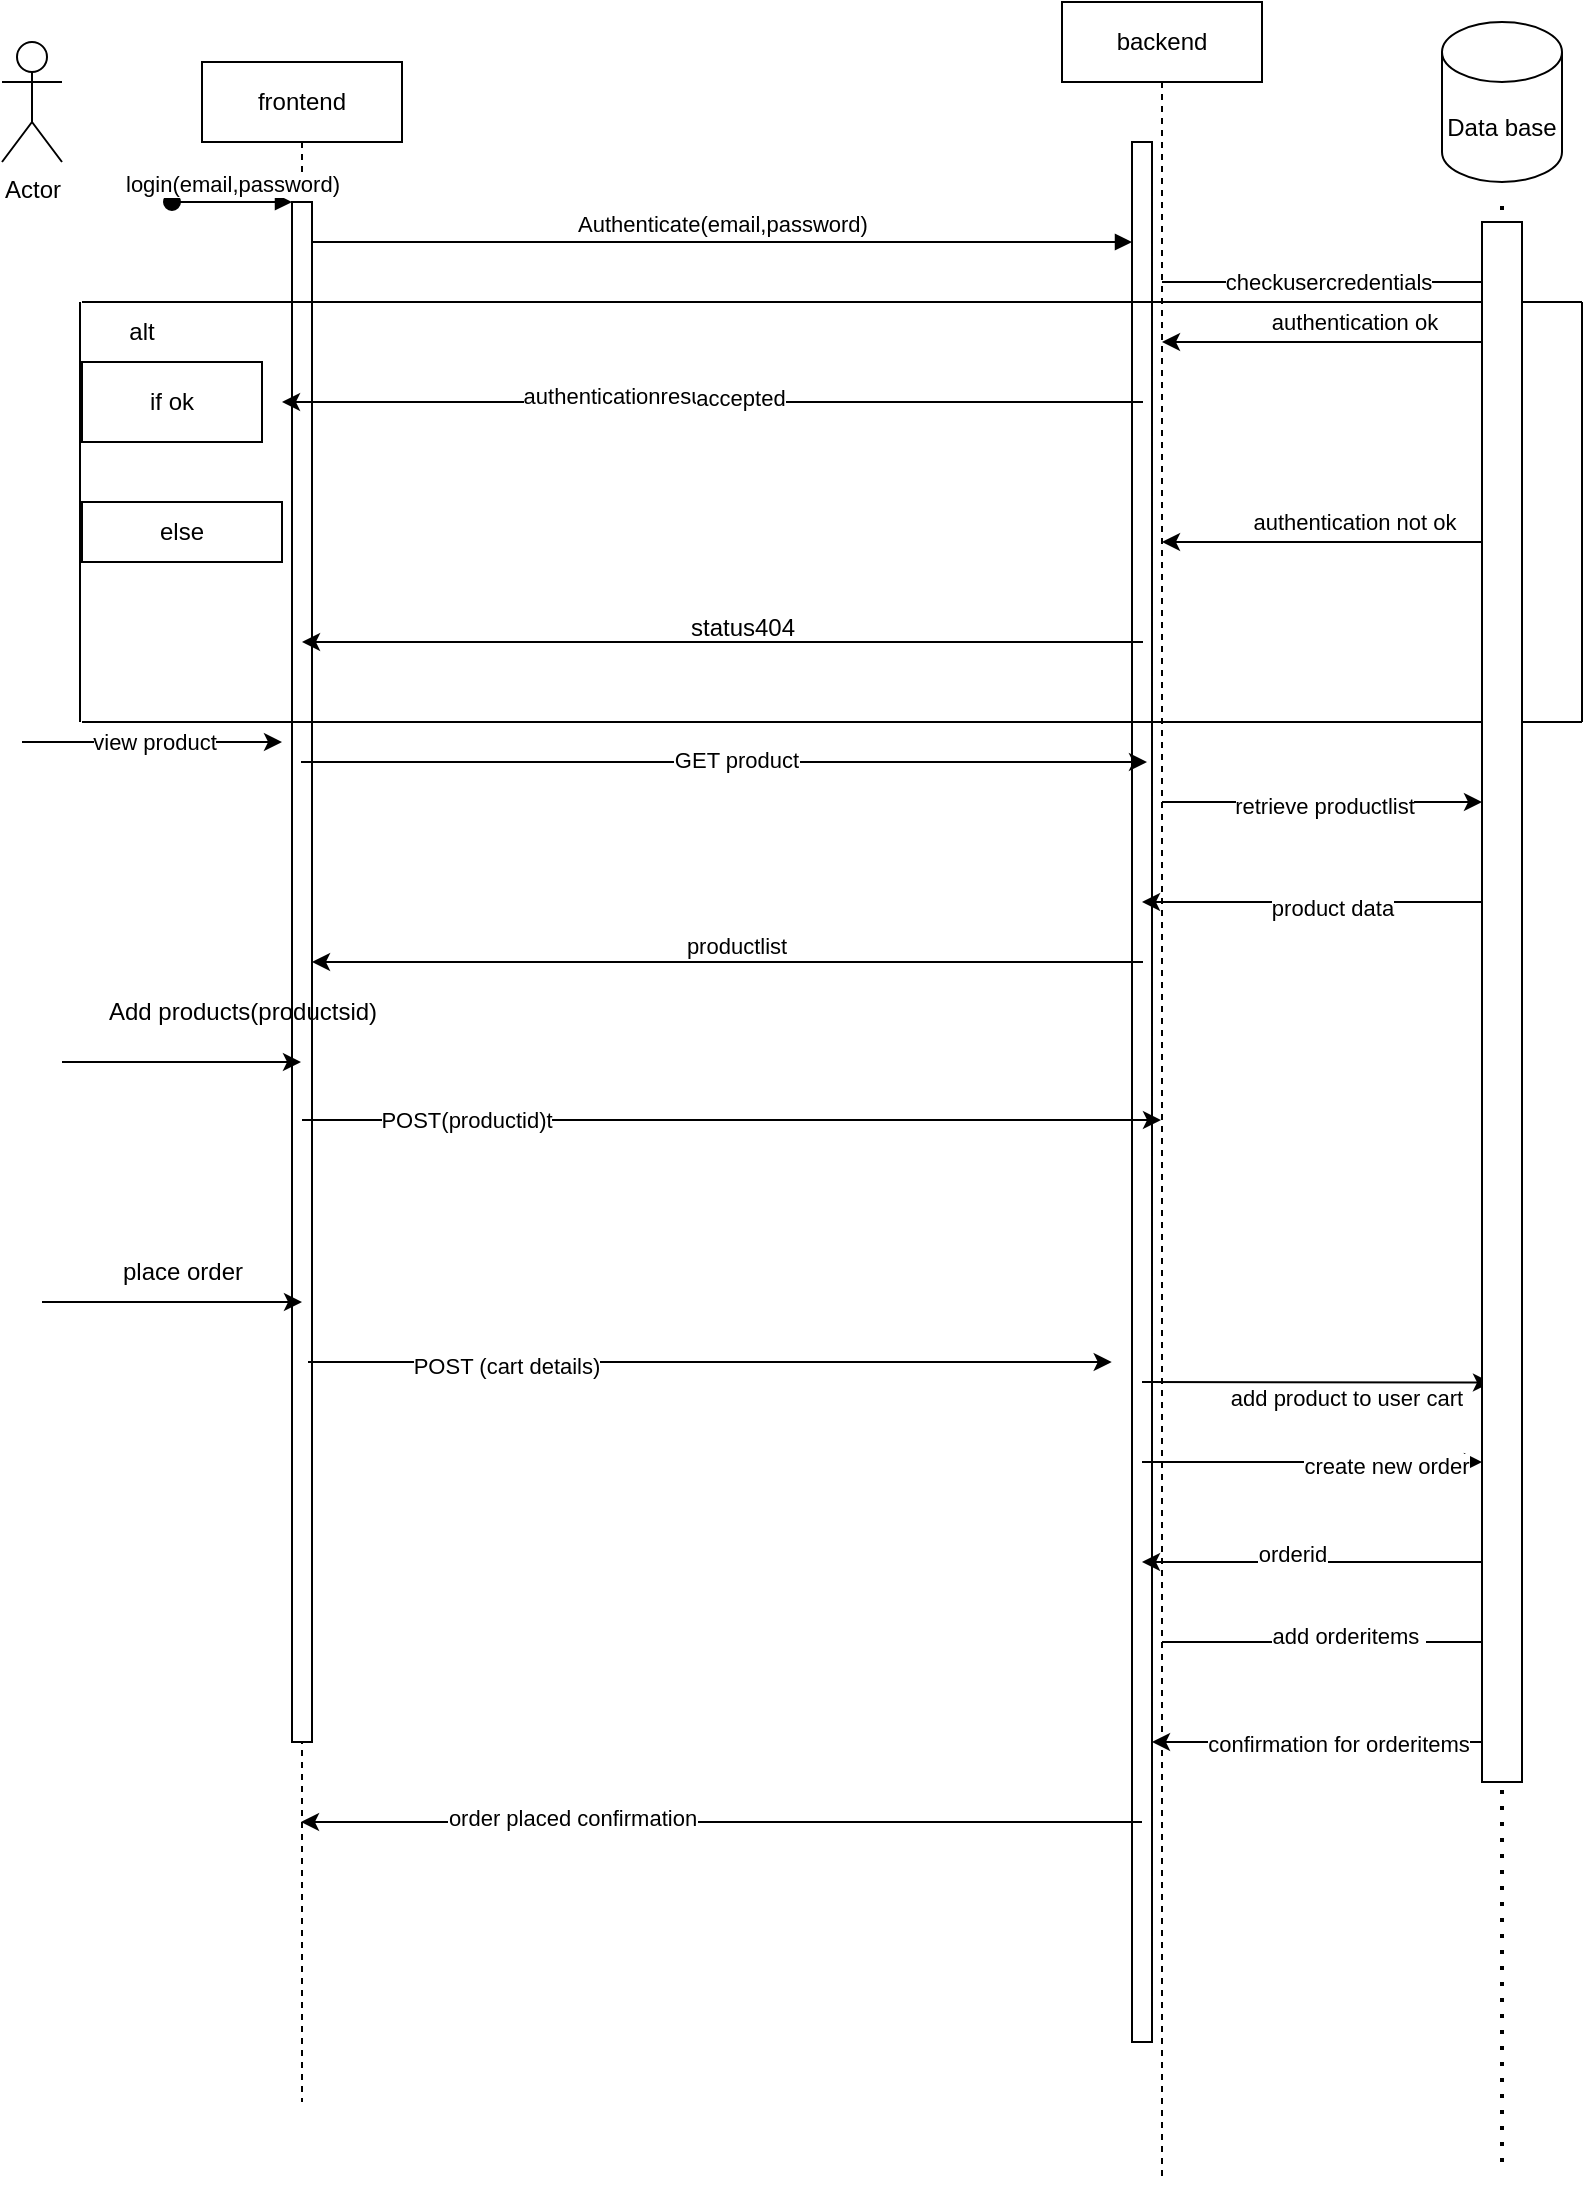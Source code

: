 <mxfile version="24.8.4">
  <diagram name="Page-1" id="2YBvvXClWsGukQMizWep">
    <mxGraphModel grid="1" page="1" gridSize="10" guides="1" tooltips="1" connect="1" arrows="1" fold="1" pageScale="1" pageWidth="850" pageHeight="1100" math="0" shadow="0">
      <root>
        <mxCell id="0" />
        <mxCell id="1" parent="0" />
        <mxCell id="aM9ryv3xv72pqoxQDRHE-1" value="frontend" style="shape=umlLifeline;perimeter=lifelinePerimeter;whiteSpace=wrap;html=1;container=0;dropTarget=0;collapsible=0;recursiveResize=0;outlineConnect=0;portConstraint=eastwest;newEdgeStyle={&quot;edgeStyle&quot;:&quot;elbowEdgeStyle&quot;,&quot;elbow&quot;:&quot;vertical&quot;,&quot;curved&quot;:0,&quot;rounded&quot;:0};" vertex="1" parent="1">
          <mxGeometry x="-30" y="20" width="100" height="1020" as="geometry" />
        </mxCell>
        <mxCell id="aM9ryv3xv72pqoxQDRHE-2" value="" style="html=1;points=[];perimeter=orthogonalPerimeter;outlineConnect=0;targetShapes=umlLifeline;portConstraint=eastwest;newEdgeStyle={&quot;edgeStyle&quot;:&quot;elbowEdgeStyle&quot;,&quot;elbow&quot;:&quot;vertical&quot;,&quot;curved&quot;:0,&quot;rounded&quot;:0};" vertex="1" parent="aM9ryv3xv72pqoxQDRHE-1">
          <mxGeometry x="45" y="70" width="10" height="770" as="geometry" />
        </mxCell>
        <mxCell id="aM9ryv3xv72pqoxQDRHE-3" value="login(email,password)" style="html=1;verticalAlign=bottom;startArrow=oval;endArrow=block;startSize=8;edgeStyle=elbowEdgeStyle;elbow=vertical;curved=0;rounded=0;" edge="1" parent="aM9ryv3xv72pqoxQDRHE-1" target="aM9ryv3xv72pqoxQDRHE-2">
          <mxGeometry relative="1" as="geometry">
            <mxPoint x="-15" y="70" as="sourcePoint" />
          </mxGeometry>
        </mxCell>
        <mxCell id="aM9ryv3xv72pqoxQDRHE-5" value="backend" style="shape=umlLifeline;perimeter=lifelinePerimeter;whiteSpace=wrap;html=1;container=0;dropTarget=0;collapsible=0;recursiveResize=0;outlineConnect=0;portConstraint=eastwest;newEdgeStyle={&quot;edgeStyle&quot;:&quot;elbowEdgeStyle&quot;,&quot;elbow&quot;:&quot;vertical&quot;,&quot;curved&quot;:0,&quot;rounded&quot;:0};" vertex="1" parent="1">
          <mxGeometry x="400" y="-10" width="100" height="1090" as="geometry" />
        </mxCell>
        <mxCell id="aM9ryv3xv72pqoxQDRHE-6" value="" style="html=1;points=[];perimeter=orthogonalPerimeter;outlineConnect=0;targetShapes=umlLifeline;portConstraint=eastwest;newEdgeStyle={&quot;edgeStyle&quot;:&quot;elbowEdgeStyle&quot;,&quot;elbow&quot;:&quot;vertical&quot;,&quot;curved&quot;:0,&quot;rounded&quot;:0};" vertex="1" parent="aM9ryv3xv72pqoxQDRHE-5">
          <mxGeometry x="35" y="70" width="10" height="950" as="geometry" />
        </mxCell>
        <mxCell id="aM9ryv3xv72pqoxQDRHE-7" value="Authenticate(email,password)" style="html=1;verticalAlign=bottom;endArrow=block;edgeStyle=elbowEdgeStyle;elbow=vertical;curved=0;rounded=0;" edge="1" parent="1">
          <mxGeometry relative="1" as="geometry">
            <mxPoint x="25" y="110" as="sourcePoint" />
            <Array as="points">
              <mxPoint x="180" y="110" />
            </Array>
            <mxPoint x="435" y="110" as="targetPoint" />
          </mxGeometry>
        </mxCell>
        <mxCell id="GkTBBB13o5KlsPtkLwKh-1" value="Actor" style="shape=umlActor;verticalLabelPosition=bottom;verticalAlign=top;html=1;outlineConnect=0;" vertex="1" parent="1">
          <mxGeometry x="-130" y="10" width="30" height="60" as="geometry" />
        </mxCell>
        <mxCell id="GkTBBB13o5KlsPtkLwKh-4" value="Data base" style="shape=cylinder3;whiteSpace=wrap;html=1;boundedLbl=1;backgroundOutline=1;size=15;" vertex="1" parent="1">
          <mxGeometry x="590" width="60" height="80" as="geometry" />
        </mxCell>
        <mxCell id="GkTBBB13o5KlsPtkLwKh-5" value="" style="edgeStyle=none;orthogonalLoop=1;jettySize=auto;html=1;rounded=0;" edge="1" parent="1">
          <mxGeometry width="100" relative="1" as="geometry">
            <mxPoint x="450" y="130" as="sourcePoint" />
            <mxPoint x="620" y="130" as="targetPoint" />
            <Array as="points" />
          </mxGeometry>
        </mxCell>
        <mxCell id="GkTBBB13o5KlsPtkLwKh-6" value="checkusercredentials" style="edgeLabel;html=1;align=center;verticalAlign=middle;resizable=0;points=[];" connectable="0" vertex="1" parent="GkTBBB13o5KlsPtkLwKh-5">
          <mxGeometry x="-0.029" relative="1" as="geometry">
            <mxPoint as="offset" />
          </mxGeometry>
        </mxCell>
        <mxCell id="GkTBBB13o5KlsPtkLwKh-11" value="" style="endArrow=none;dashed=1;html=1;dashPattern=1 3;strokeWidth=2;rounded=0;" edge="1" parent="1">
          <mxGeometry width="50" height="50" relative="1" as="geometry">
            <mxPoint x="620" y="1070" as="sourcePoint" />
            <mxPoint x="620" y="90" as="targetPoint" />
            <Array as="points">
              <mxPoint x="620" y="540" />
            </Array>
          </mxGeometry>
        </mxCell>
        <mxCell id="GkTBBB13o5KlsPtkLwKh-17" value="" style="endArrow=classic;html=1;rounded=0;" edge="1" parent="1">
          <mxGeometry width="50" height="50" relative="1" as="geometry">
            <mxPoint x="440.5" y="190" as="sourcePoint" />
            <mxPoint x="10" y="190" as="targetPoint" />
          </mxGeometry>
        </mxCell>
        <mxCell id="GkTBBB13o5KlsPtkLwKh-18" value="authenticationresult" style="edgeLabel;html=1;align=center;verticalAlign=middle;resizable=0;points=[];" connectable="0" vertex="1" parent="GkTBBB13o5KlsPtkLwKh-17">
          <mxGeometry x="0.222" y="-3" relative="1" as="geometry">
            <mxPoint as="offset" />
          </mxGeometry>
        </mxCell>
        <mxCell id="VYB-sluEwwA75saukiEt-40" value="accepted" style="edgeLabel;html=1;align=center;verticalAlign=middle;resizable=0;points=[];" connectable="0" vertex="1" parent="GkTBBB13o5KlsPtkLwKh-17">
          <mxGeometry x="-0.065" y="-2" relative="1" as="geometry">
            <mxPoint as="offset" />
          </mxGeometry>
        </mxCell>
        <mxCell id="GkTBBB13o5KlsPtkLwKh-19" value="" style="endArrow=classic;html=1;rounded=0;" edge="1" parent="1">
          <mxGeometry width="50" height="50" relative="1" as="geometry">
            <mxPoint x="-120" y="360" as="sourcePoint" />
            <mxPoint x="10" y="360" as="targetPoint" />
          </mxGeometry>
        </mxCell>
        <mxCell id="GkTBBB13o5KlsPtkLwKh-20" value="view product" style="edgeLabel;html=1;align=center;verticalAlign=middle;resizable=0;points=[];" connectable="0" vertex="1" parent="GkTBBB13o5KlsPtkLwKh-19">
          <mxGeometry x="0.007" y="3" relative="1" as="geometry">
            <mxPoint y="3" as="offset" />
          </mxGeometry>
        </mxCell>
        <mxCell id="GkTBBB13o5KlsPtkLwKh-21" value="" style="endArrow=classic;html=1;rounded=0;" edge="1" parent="1">
          <mxGeometry width="50" height="50" relative="1" as="geometry">
            <mxPoint x="19.5" y="370" as="sourcePoint" />
            <mxPoint x="442.5" y="370" as="targetPoint" />
          </mxGeometry>
        </mxCell>
        <mxCell id="GkTBBB13o5KlsPtkLwKh-22" value="GET product" style="edgeLabel;html=1;align=center;verticalAlign=middle;resizable=0;points=[];" connectable="0" vertex="1" parent="GkTBBB13o5KlsPtkLwKh-21">
          <mxGeometry x="0.025" y="1" relative="1" as="geometry">
            <mxPoint as="offset" />
          </mxGeometry>
        </mxCell>
        <mxCell id="GkTBBB13o5KlsPtkLwKh-23" value="" style="endArrow=classic;html=1;rounded=0;" edge="1" parent="1">
          <mxGeometry width="50" height="50" relative="1" as="geometry">
            <mxPoint x="450" y="390" as="sourcePoint" />
            <mxPoint x="610" y="390" as="targetPoint" />
          </mxGeometry>
        </mxCell>
        <mxCell id="GkTBBB13o5KlsPtkLwKh-24" value="retrieve productlist" style="edgeLabel;html=1;align=center;verticalAlign=middle;resizable=0;points=[];" connectable="0" vertex="1" parent="GkTBBB13o5KlsPtkLwKh-23">
          <mxGeometry x="0.01" y="-2" relative="1" as="geometry">
            <mxPoint as="offset" />
          </mxGeometry>
        </mxCell>
        <mxCell id="GkTBBB13o5KlsPtkLwKh-25" value="" style="endArrow=classic;html=1;rounded=0;" edge="1" parent="1">
          <mxGeometry width="50" height="50" relative="1" as="geometry">
            <mxPoint x="620" y="440" as="sourcePoint" />
            <mxPoint x="440" y="440" as="targetPoint" />
          </mxGeometry>
        </mxCell>
        <mxCell id="GkTBBB13o5KlsPtkLwKh-26" value="product data" style="edgeLabel;html=1;align=center;verticalAlign=middle;resizable=0;points=[];" connectable="0" vertex="1" parent="GkTBBB13o5KlsPtkLwKh-25">
          <mxGeometry x="-0.05" y="3" relative="1" as="geometry">
            <mxPoint as="offset" />
          </mxGeometry>
        </mxCell>
        <mxCell id="GkTBBB13o5KlsPtkLwKh-27" value="" style="edgeStyle=none;orthogonalLoop=1;jettySize=auto;html=1;rounded=0;" edge="1" parent="1" target="aM9ryv3xv72pqoxQDRHE-2">
          <mxGeometry width="100" relative="1" as="geometry">
            <mxPoint x="440.5" y="470" as="sourcePoint" />
            <mxPoint x="30" y="470" as="targetPoint" />
            <Array as="points" />
          </mxGeometry>
        </mxCell>
        <mxCell id="GkTBBB13o5KlsPtkLwKh-28" value="productlist" style="edgeLabel;html=1;align=center;verticalAlign=middle;resizable=0;points=[];" connectable="0" vertex="1" parent="GkTBBB13o5KlsPtkLwKh-27">
          <mxGeometry x="-0.02" y="-8" relative="1" as="geometry">
            <mxPoint as="offset" />
          </mxGeometry>
        </mxCell>
        <mxCell id="GkTBBB13o5KlsPtkLwKh-29" value="Add products(productsid)" style="text;html=1;align=center;verticalAlign=middle;resizable=0;points=[];autosize=1;strokeColor=none;fillColor=none;" vertex="1" parent="1">
          <mxGeometry x="-90" y="480" width="160" height="30" as="geometry" />
        </mxCell>
        <mxCell id="GkTBBB13o5KlsPtkLwKh-30" value="" style="endArrow=classic;html=1;rounded=0;" edge="1" parent="1" target="GkTBBB13o5KlsPtkLwKh-29">
          <mxGeometry width="50" height="50" relative="1" as="geometry">
            <mxPoint x="-70" y="510" as="sourcePoint" />
            <mxPoint x="30" y="510" as="targetPoint" />
          </mxGeometry>
        </mxCell>
        <mxCell id="GkTBBB13o5KlsPtkLwKh-32" value="" style="endArrow=classic;html=1;rounded=0;" edge="1" parent="1" target="aM9ryv3xv72pqoxQDRHE-1">
          <mxGeometry width="50" height="50" relative="1" as="geometry">
            <mxPoint x="-100" y="520" as="sourcePoint" />
            <mxPoint x="-10.5" y="520" as="targetPoint" />
          </mxGeometry>
        </mxCell>
        <mxCell id="VYB-sluEwwA75saukiEt-1" value="" style="endArrow=classic;html=1;rounded=0;" edge="1" parent="1" target="aM9ryv3xv72pqoxQDRHE-5">
          <mxGeometry width="50" height="50" relative="1" as="geometry">
            <mxPoint x="20" y="549" as="sourcePoint" />
            <mxPoint x="380" y="549" as="targetPoint" />
          </mxGeometry>
        </mxCell>
        <mxCell id="VYB-sluEwwA75saukiEt-2" value="POST(productid)t" style="edgeLabel;html=1;align=center;verticalAlign=middle;resizable=0;points=[];" connectable="0" vertex="1" parent="VYB-sluEwwA75saukiEt-1">
          <mxGeometry x="-0.62" relative="1" as="geometry">
            <mxPoint as="offset" />
          </mxGeometry>
        </mxCell>
        <mxCell id="VYB-sluEwwA75saukiEt-3" value="" style="endArrow=classic;html=1;rounded=0;" edge="1" parent="1">
          <mxGeometry width="50" height="50" relative="1" as="geometry">
            <mxPoint x="440" y="680" as="sourcePoint" />
            <mxPoint x="614.5" y="680.29" as="targetPoint" />
          </mxGeometry>
        </mxCell>
        <mxCell id="VYB-sluEwwA75saukiEt-4" value="add product to user cart" style="edgeLabel;html=1;align=center;verticalAlign=middle;resizable=0;points=[];" connectable="0" vertex="1" parent="VYB-sluEwwA75saukiEt-3">
          <mxGeometry x="0.166" relative="1" as="geometry">
            <mxPoint y="8" as="offset" />
          </mxGeometry>
        </mxCell>
        <mxCell id="VYB-sluEwwA75saukiEt-5" value="" style="endArrow=classic;html=1;rounded=0;" edge="1" parent="1">
          <mxGeometry width="50" height="50" relative="1" as="geometry">
            <mxPoint x="-110" y="640" as="sourcePoint" />
            <mxPoint x="20" y="640" as="targetPoint" />
          </mxGeometry>
        </mxCell>
        <mxCell id="VYB-sluEwwA75saukiEt-6" value="place order" style="text;html=1;align=center;verticalAlign=middle;resizable=0;points=[];autosize=1;strokeColor=none;fillColor=none;" vertex="1" parent="1">
          <mxGeometry x="-80" y="610" width="80" height="30" as="geometry" />
        </mxCell>
        <mxCell id="VYB-sluEwwA75saukiEt-7" value="" style="endArrow=classic;html=1;rounded=0;" edge="1" parent="1">
          <mxGeometry width="50" height="50" relative="1" as="geometry">
            <mxPoint x="23.001" y="670.0" as="sourcePoint" />
            <mxPoint x="424.86" y="670" as="targetPoint" />
          </mxGeometry>
        </mxCell>
        <mxCell id="VYB-sluEwwA75saukiEt-8" value="POST (cart details)" style="edgeLabel;html=1;align=center;verticalAlign=middle;resizable=0;points=[];" connectable="0" vertex="1" parent="VYB-sluEwwA75saukiEt-7">
          <mxGeometry x="0.052" y="-2" relative="1" as="geometry">
            <mxPoint x="-113" as="offset" />
          </mxGeometry>
        </mxCell>
        <mxCell id="VYB-sluEwwA75saukiEt-15" value="" style="endArrow=classic;html=1;rounded=0;" edge="1" parent="1">
          <mxGeometry width="50" height="50" relative="1" as="geometry">
            <mxPoint x="440" y="720" as="sourcePoint" />
            <mxPoint x="610" y="720" as="targetPoint" />
          </mxGeometry>
        </mxCell>
        <mxCell id="VYB-sluEwwA75saukiEt-16" value="create new order" style="edgeLabel;html=1;align=center;verticalAlign=middle;resizable=0;points=[];" connectable="0" vertex="1" parent="VYB-sluEwwA75saukiEt-15">
          <mxGeometry x="0.434" y="-2" relative="1" as="geometry">
            <mxPoint as="offset" />
          </mxGeometry>
        </mxCell>
        <mxCell id="VYB-sluEwwA75saukiEt-17" value="" style="endArrow=classic;html=1;rounded=0;" edge="1" parent="1">
          <mxGeometry width="50" height="50" relative="1" as="geometry">
            <mxPoint x="620.83" y="770" as="sourcePoint" />
            <mxPoint x="439.997" y="770" as="targetPoint" />
          </mxGeometry>
        </mxCell>
        <mxCell id="VYB-sluEwwA75saukiEt-18" value="orderid" style="edgeLabel;html=1;align=center;verticalAlign=middle;resizable=0;points=[];" connectable="0" vertex="1" parent="VYB-sluEwwA75saukiEt-17">
          <mxGeometry x="0.187" y="-4" relative="1" as="geometry">
            <mxPoint x="1" as="offset" />
          </mxGeometry>
        </mxCell>
        <mxCell id="VYB-sluEwwA75saukiEt-26" value="" style="endArrow=classic;html=1;rounded=0;" edge="1" parent="1">
          <mxGeometry width="50" height="50" relative="1" as="geometry">
            <mxPoint x="450" y="810" as="sourcePoint" />
            <mxPoint x="620" y="810" as="targetPoint" />
          </mxGeometry>
        </mxCell>
        <mxCell id="VYB-sluEwwA75saukiEt-27" value="add orderitems&amp;nbsp;" style="edgeLabel;html=1;align=center;verticalAlign=middle;resizable=0;points=[];" connectable="0" vertex="1" parent="VYB-sluEwwA75saukiEt-26">
          <mxGeometry x="0.107" y="3" relative="1" as="geometry">
            <mxPoint x="-1" as="offset" />
          </mxGeometry>
        </mxCell>
        <mxCell id="VYB-sluEwwA75saukiEt-28" value="" style="endArrow=classic;html=1;rounded=0;" edge="1" parent="1">
          <mxGeometry width="50" height="50" relative="1" as="geometry">
            <mxPoint x="620" y="860" as="sourcePoint" />
            <mxPoint x="445" y="860" as="targetPoint" />
          </mxGeometry>
        </mxCell>
        <mxCell id="VYB-sluEwwA75saukiEt-29" value="confirmation for orderitems" style="edgeLabel;html=1;align=center;verticalAlign=middle;resizable=0;points=[];" connectable="0" vertex="1" parent="VYB-sluEwwA75saukiEt-28">
          <mxGeometry x="-0.064" y="1" relative="1" as="geometry">
            <mxPoint as="offset" />
          </mxGeometry>
        </mxCell>
        <mxCell id="VYB-sluEwwA75saukiEt-30" value="" style="endArrow=classic;html=1;rounded=0;" edge="1" parent="1">
          <mxGeometry width="50" height="50" relative="1" as="geometry">
            <mxPoint x="440" y="900" as="sourcePoint" />
            <mxPoint x="19.5" y="900" as="targetPoint" />
          </mxGeometry>
        </mxCell>
        <mxCell id="VYB-sluEwwA75saukiEt-31" value="order placed confirmation" style="edgeLabel;html=1;align=center;verticalAlign=middle;resizable=0;points=[];" connectable="0" vertex="1" parent="VYB-sluEwwA75saukiEt-30">
          <mxGeometry x="0.358" y="-2" relative="1" as="geometry">
            <mxPoint as="offset" />
          </mxGeometry>
        </mxCell>
        <mxCell id="VYB-sluEwwA75saukiEt-36" value="" style="edgeStyle=none;orthogonalLoop=1;jettySize=auto;html=1;rounded=0;" edge="1" parent="1">
          <mxGeometry width="100" relative="1" as="geometry">
            <mxPoint x="620" y="160" as="sourcePoint" />
            <mxPoint x="450" y="160" as="targetPoint" />
            <Array as="points" />
          </mxGeometry>
        </mxCell>
        <mxCell id="VYB-sluEwwA75saukiEt-37" value="authentication ok" style="edgeLabel;html=1;align=center;verticalAlign=middle;resizable=0;points=[];" connectable="0" vertex="1" parent="VYB-sluEwwA75saukiEt-36">
          <mxGeometry x="-0.135" y="2" relative="1" as="geometry">
            <mxPoint x="-1" y="-12" as="offset" />
          </mxGeometry>
        </mxCell>
        <mxCell id="VYB-sluEwwA75saukiEt-42" value="" style="endArrow=none;html=1;rounded=0;" edge="1" parent="1">
          <mxGeometry width="50" height="50" relative="1" as="geometry">
            <mxPoint x="-90" y="140" as="sourcePoint" />
            <mxPoint x="660" y="140" as="targetPoint" />
          </mxGeometry>
        </mxCell>
        <mxCell id="VYB-sluEwwA75saukiEt-43" value="" style="endArrow=none;html=1;rounded=0;" edge="1" parent="1">
          <mxGeometry width="50" height="50" relative="1" as="geometry">
            <mxPoint x="-91" y="350" as="sourcePoint" />
            <mxPoint x="-91" y="140" as="targetPoint" />
          </mxGeometry>
        </mxCell>
        <mxCell id="VYB-sluEwwA75saukiEt-44" value="" style="endArrow=none;html=1;rounded=0;" edge="1" parent="1">
          <mxGeometry width="50" height="50" relative="1" as="geometry">
            <mxPoint x="660" y="350" as="sourcePoint" />
            <mxPoint x="660" y="140" as="targetPoint" />
          </mxGeometry>
        </mxCell>
        <mxCell id="VYB-sluEwwA75saukiEt-45" value="" style="endArrow=none;html=1;rounded=0;" edge="1" parent="1">
          <mxGeometry width="50" height="50" relative="1" as="geometry">
            <mxPoint x="-90" y="350" as="sourcePoint" />
            <mxPoint x="660" y="350" as="targetPoint" />
          </mxGeometry>
        </mxCell>
        <mxCell id="VYB-sluEwwA75saukiEt-48" value="" style="edgeStyle=none;orthogonalLoop=1;jettySize=auto;html=1;rounded=0;" edge="1" parent="1">
          <mxGeometry width="100" relative="1" as="geometry">
            <mxPoint x="620" y="260" as="sourcePoint" />
            <mxPoint x="450" y="260" as="targetPoint" />
            <Array as="points" />
          </mxGeometry>
        </mxCell>
        <mxCell id="VYB-sluEwwA75saukiEt-49" value="authentication not ok" style="edgeLabel;html=1;align=center;verticalAlign=middle;resizable=0;points=[];" connectable="0" vertex="1" parent="VYB-sluEwwA75saukiEt-48">
          <mxGeometry x="-0.135" y="2" relative="1" as="geometry">
            <mxPoint x="-1" y="-12" as="offset" />
          </mxGeometry>
        </mxCell>
        <mxCell id="VYB-sluEwwA75saukiEt-50" value="" style="endArrow=classic;html=1;rounded=0;" edge="1" parent="1" target="aM9ryv3xv72pqoxQDRHE-1">
          <mxGeometry width="50" height="50" relative="1" as="geometry">
            <mxPoint x="440.5" y="310" as="sourcePoint" />
            <mxPoint x="70" y="310" as="targetPoint" />
          </mxGeometry>
        </mxCell>
        <mxCell id="VYB-sluEwwA75saukiEt-51" value="status404" style="text;html=1;align=center;verticalAlign=middle;resizable=0;points=[];autosize=1;strokeColor=none;fillColor=none;" vertex="1" parent="1">
          <mxGeometry x="200" y="288" width="80" height="30" as="geometry" />
        </mxCell>
        <mxCell id="VYB-sluEwwA75saukiEt-59" value="" style="rounded=0;whiteSpace=wrap;html=1;rotation=90;" vertex="1" parent="1">
          <mxGeometry x="230" y="480" width="780" height="20" as="geometry" />
        </mxCell>
        <mxCell id="VYB-sluEwwA75saukiEt-61" value="alt" style="text;html=1;align=center;verticalAlign=middle;whiteSpace=wrap;rounded=0;" vertex="1" parent="1">
          <mxGeometry x="-90" y="140" width="60" height="30" as="geometry" />
        </mxCell>
        <mxCell id="VYB-sluEwwA75saukiEt-62" value="if ok" style="whiteSpace=wrap;html=1;" vertex="1" parent="1">
          <mxGeometry x="-90" y="170" width="90" height="40" as="geometry" />
        </mxCell>
        <mxCell id="VYB-sluEwwA75saukiEt-63" value="else" style="rounded=0;whiteSpace=wrap;html=1;" vertex="1" parent="1">
          <mxGeometry x="-90" y="240" width="100" height="30" as="geometry" />
        </mxCell>
      </root>
    </mxGraphModel>
  </diagram>
</mxfile>
